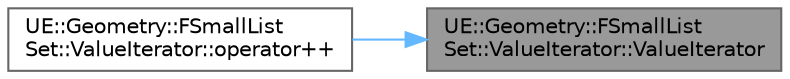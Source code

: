 digraph "UE::Geometry::FSmallListSet::ValueIterator::ValueIterator"
{
 // INTERACTIVE_SVG=YES
 // LATEX_PDF_SIZE
  bgcolor="transparent";
  edge [fontname=Helvetica,fontsize=10,labelfontname=Helvetica,labelfontsize=10];
  node [fontname=Helvetica,fontsize=10,shape=box,height=0.2,width=0.4];
  rankdir="RL";
  Node1 [id="Node000001",label="UE::Geometry::FSmallList\lSet::ValueIterator::ValueIterator",height=0.2,width=0.4,color="gray40", fillcolor="grey60", style="filled", fontcolor="black",tooltip=" "];
  Node1 -> Node2 [id="edge1_Node000001_Node000002",dir="back",color="steelblue1",style="solid",tooltip=" "];
  Node2 [id="Node000002",label="UE::Geometry::FSmallList\lSet::ValueIterator::operator++",height=0.2,width=0.4,color="grey40", fillcolor="white", style="filled",URL="$d6/dad/classUE_1_1Geometry_1_1FSmallListSet_1_1ValueIterator.html#ac2220512d800f4375be2759ae66e8d0d",tooltip=" "];
}
